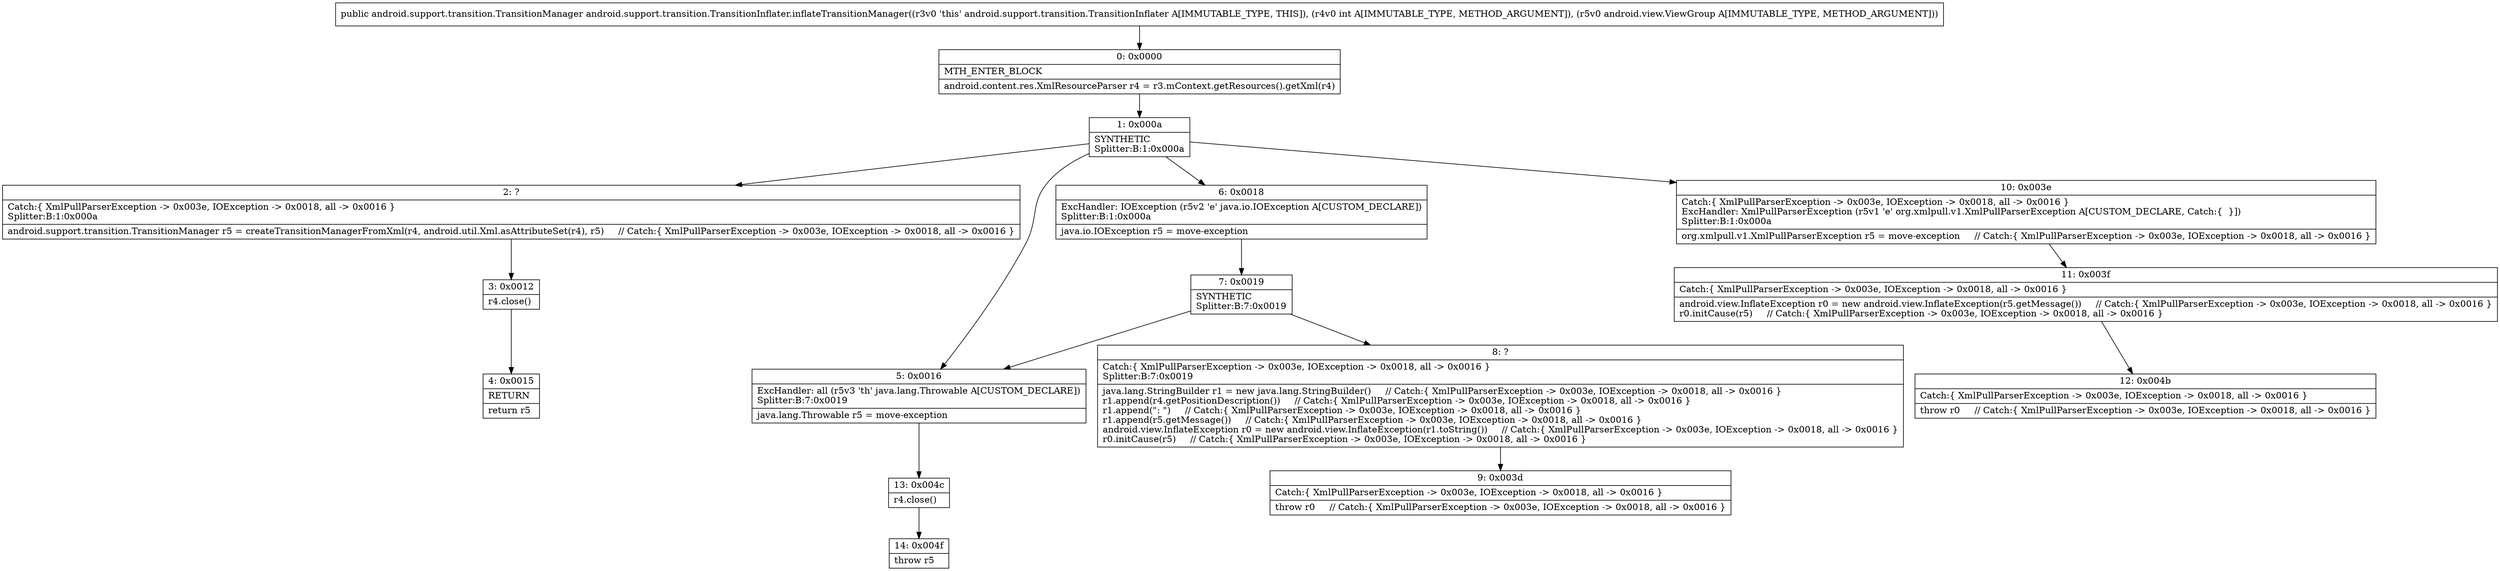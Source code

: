 digraph "CFG forandroid.support.transition.TransitionInflater.inflateTransitionManager(ILandroid\/view\/ViewGroup;)Landroid\/support\/transition\/TransitionManager;" {
Node_0 [shape=record,label="{0\:\ 0x0000|MTH_ENTER_BLOCK\l|android.content.res.XmlResourceParser r4 = r3.mContext.getResources().getXml(r4)\l}"];
Node_1 [shape=record,label="{1\:\ 0x000a|SYNTHETIC\lSplitter:B:1:0x000a\l}"];
Node_2 [shape=record,label="{2\:\ ?|Catch:\{ XmlPullParserException \-\> 0x003e, IOException \-\> 0x0018, all \-\> 0x0016 \}\lSplitter:B:1:0x000a\l|android.support.transition.TransitionManager r5 = createTransitionManagerFromXml(r4, android.util.Xml.asAttributeSet(r4), r5)     \/\/ Catch:\{ XmlPullParserException \-\> 0x003e, IOException \-\> 0x0018, all \-\> 0x0016 \}\l}"];
Node_3 [shape=record,label="{3\:\ 0x0012|r4.close()\l}"];
Node_4 [shape=record,label="{4\:\ 0x0015|RETURN\l|return r5\l}"];
Node_5 [shape=record,label="{5\:\ 0x0016|ExcHandler: all (r5v3 'th' java.lang.Throwable A[CUSTOM_DECLARE])\lSplitter:B:7:0x0019\l|java.lang.Throwable r5 = move\-exception\l}"];
Node_6 [shape=record,label="{6\:\ 0x0018|ExcHandler: IOException (r5v2 'e' java.io.IOException A[CUSTOM_DECLARE])\lSplitter:B:1:0x000a\l|java.io.IOException r5 = move\-exception\l}"];
Node_7 [shape=record,label="{7\:\ 0x0019|SYNTHETIC\lSplitter:B:7:0x0019\l}"];
Node_8 [shape=record,label="{8\:\ ?|Catch:\{ XmlPullParserException \-\> 0x003e, IOException \-\> 0x0018, all \-\> 0x0016 \}\lSplitter:B:7:0x0019\l|java.lang.StringBuilder r1 = new java.lang.StringBuilder()     \/\/ Catch:\{ XmlPullParserException \-\> 0x003e, IOException \-\> 0x0018, all \-\> 0x0016 \}\lr1.append(r4.getPositionDescription())     \/\/ Catch:\{ XmlPullParserException \-\> 0x003e, IOException \-\> 0x0018, all \-\> 0x0016 \}\lr1.append(\": \")     \/\/ Catch:\{ XmlPullParserException \-\> 0x003e, IOException \-\> 0x0018, all \-\> 0x0016 \}\lr1.append(r5.getMessage())     \/\/ Catch:\{ XmlPullParserException \-\> 0x003e, IOException \-\> 0x0018, all \-\> 0x0016 \}\landroid.view.InflateException r0 = new android.view.InflateException(r1.toString())     \/\/ Catch:\{ XmlPullParserException \-\> 0x003e, IOException \-\> 0x0018, all \-\> 0x0016 \}\lr0.initCause(r5)     \/\/ Catch:\{ XmlPullParserException \-\> 0x003e, IOException \-\> 0x0018, all \-\> 0x0016 \}\l}"];
Node_9 [shape=record,label="{9\:\ 0x003d|Catch:\{ XmlPullParserException \-\> 0x003e, IOException \-\> 0x0018, all \-\> 0x0016 \}\l|throw r0     \/\/ Catch:\{ XmlPullParserException \-\> 0x003e, IOException \-\> 0x0018, all \-\> 0x0016 \}\l}"];
Node_10 [shape=record,label="{10\:\ 0x003e|Catch:\{ XmlPullParserException \-\> 0x003e, IOException \-\> 0x0018, all \-\> 0x0016 \}\lExcHandler: XmlPullParserException (r5v1 'e' org.xmlpull.v1.XmlPullParserException A[CUSTOM_DECLARE, Catch:\{  \}])\lSplitter:B:1:0x000a\l|org.xmlpull.v1.XmlPullParserException r5 = move\-exception     \/\/ Catch:\{ XmlPullParserException \-\> 0x003e, IOException \-\> 0x0018, all \-\> 0x0016 \}\l}"];
Node_11 [shape=record,label="{11\:\ 0x003f|Catch:\{ XmlPullParserException \-\> 0x003e, IOException \-\> 0x0018, all \-\> 0x0016 \}\l|android.view.InflateException r0 = new android.view.InflateException(r5.getMessage())     \/\/ Catch:\{ XmlPullParserException \-\> 0x003e, IOException \-\> 0x0018, all \-\> 0x0016 \}\lr0.initCause(r5)     \/\/ Catch:\{ XmlPullParserException \-\> 0x003e, IOException \-\> 0x0018, all \-\> 0x0016 \}\l}"];
Node_12 [shape=record,label="{12\:\ 0x004b|Catch:\{ XmlPullParserException \-\> 0x003e, IOException \-\> 0x0018, all \-\> 0x0016 \}\l|throw r0     \/\/ Catch:\{ XmlPullParserException \-\> 0x003e, IOException \-\> 0x0018, all \-\> 0x0016 \}\l}"];
Node_13 [shape=record,label="{13\:\ 0x004c|r4.close()\l}"];
Node_14 [shape=record,label="{14\:\ 0x004f|throw r5\l}"];
MethodNode[shape=record,label="{public android.support.transition.TransitionManager android.support.transition.TransitionInflater.inflateTransitionManager((r3v0 'this' android.support.transition.TransitionInflater A[IMMUTABLE_TYPE, THIS]), (r4v0 int A[IMMUTABLE_TYPE, METHOD_ARGUMENT]), (r5v0 android.view.ViewGroup A[IMMUTABLE_TYPE, METHOD_ARGUMENT])) }"];
MethodNode -> Node_0;
Node_0 -> Node_1;
Node_1 -> Node_2;
Node_1 -> Node_10;
Node_1 -> Node_6;
Node_1 -> Node_5;
Node_2 -> Node_3;
Node_3 -> Node_4;
Node_5 -> Node_13;
Node_6 -> Node_7;
Node_7 -> Node_8;
Node_7 -> Node_5;
Node_8 -> Node_9;
Node_10 -> Node_11;
Node_11 -> Node_12;
Node_13 -> Node_14;
}


